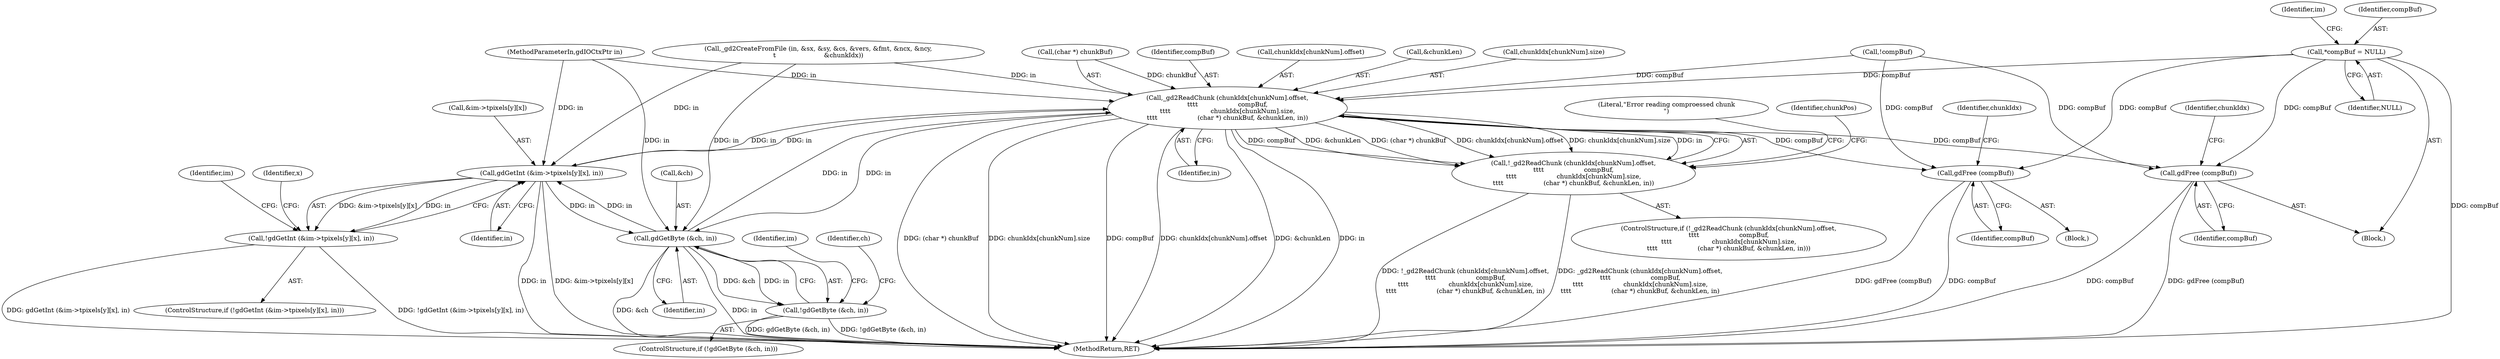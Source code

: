 digraph "0_libgd_fe9ed49dafa993e3af96b6a5a589efeea9bfb36f@pointer" {
"1000168" [label="(Call,*compBuf = NULL)"];
"1000337" [label="(Call,_gd2ReadChunk (chunkIdx[chunkNum].offset,\n\t\t\t\t                    compBuf,\n\t\t\t\t                    chunkIdx[chunkNum].size,\n\t\t\t\t                    (char *) chunkBuf, &chunkLen, in))"];
"1000336" [label="(Call,!_gd2ReadChunk (chunkIdx[chunkNum].offset,\n\t\t\t\t                    compBuf,\n\t\t\t\t                    chunkIdx[chunkNum].size,\n\t\t\t\t                    (char *) chunkBuf, &chunkLen, in))"];
"1000417" [label="(Call,gdGetInt (&im->tpixels[y][x], in))"];
"1000416" [label="(Call,!gdGetInt (&im->tpixels[y][x], in))"];
"1000442" [label="(Call,gdGetByte (&ch, in))"];
"1000441" [label="(Call,!gdGetByte (&ch, in))"];
"1000546" [label="(Call,gdFree (compBuf))"];
"1000566" [label="(Call,gdFree (compBuf))"];
"1000432" [label="(Identifier,im)"];
"1000361" [label="(Identifier,chunkPos)"];
"1000443" [label="(Call,&ch)"];
"1000349" [label="(Call,(char *) chunkBuf)"];
"1000567" [label="(Identifier,compBuf)"];
"1000122" [label="(MethodParameterIn,gdIOCtxPtr in)"];
"1000440" [label="(ControlStructure,if (!gdGetByte (&ch, in)))"];
"1000442" [label="(Call,gdGetByte (&ch, in))"];
"1000408" [label="(Identifier,x)"];
"1000415" [label="(ControlStructure,if (!gdGetInt (&im->tpixels[y][x], in)))"];
"1000448" [label="(Identifier,ch)"];
"1000566" [label="(Call,gdFree (compBuf))"];
"1000270" [label="(Call,!compBuf)"];
"1000441" [label="(Call,!gdGetByte (&ch, in))"];
"1000358" [label="(Literal,\"Error reading comproessed chunk\n\")"];
"1000170" [label="(Identifier,NULL)"];
"1000335" [label="(ControlStructure,if (!_gd2ReadChunk (chunkIdx[chunkNum].offset,\n\t\t\t\t                    compBuf,\n\t\t\t\t                    chunkIdx[chunkNum].size,\n\t\t\t\t                    (char *) chunkBuf, &chunkLen, in)))"];
"1000343" [label="(Identifier,compBuf)"];
"1000336" [label="(Call,!_gd2ReadChunk (chunkIdx[chunkNum].offset,\n\t\t\t\t                    compBuf,\n\t\t\t\t                    chunkIdx[chunkNum].size,\n\t\t\t\t                    (char *) chunkBuf, &chunkLen, in))"];
"1000417" [label="(Call,gdGetInt (&im->tpixels[y][x], in))"];
"1000418" [label="(Call,&im->tpixels[y][x])"];
"1000575" [label="(MethodReturn,RET)"];
"1000565" [label="(Block,)"];
"1000337" [label="(Call,_gd2ReadChunk (chunkIdx[chunkNum].offset,\n\t\t\t\t                    compBuf,\n\t\t\t\t                    chunkIdx[chunkNum].size,\n\t\t\t\t                    (char *) chunkBuf, &chunkLen, in))"];
"1000546" [label="(Call,gdFree (compBuf))"];
"1000454" [label="(Identifier,im)"];
"1000416" [label="(Call,!gdGetInt (&im->tpixels[y][x], in))"];
"1000547" [label="(Identifier,compBuf)"];
"1000338" [label="(Call,chunkIdx[chunkNum].offset)"];
"1000173" [label="(Identifier,im)"];
"1000123" [label="(Block,)"];
"1000352" [label="(Call,&chunkLen)"];
"1000426" [label="(Identifier,in)"];
"1000549" [label="(Identifier,chunkIdx)"];
"1000354" [label="(Identifier,in)"];
"1000445" [label="(Identifier,in)"];
"1000169" [label="(Identifier,compBuf)"];
"1000344" [label="(Call,chunkIdx[chunkNum].size)"];
"1000168" [label="(Call,*compBuf = NULL)"];
"1000569" [label="(Identifier,chunkIdx)"];
"1000174" [label="(Call,_gd2CreateFromFile (in, &sx, &sy, &cs, &vers, &fmt, &ncx, &ncy,\n\t                        &chunkIdx))"];
"1000168" -> "1000123"  [label="AST: "];
"1000168" -> "1000170"  [label="CFG: "];
"1000169" -> "1000168"  [label="AST: "];
"1000170" -> "1000168"  [label="AST: "];
"1000173" -> "1000168"  [label="CFG: "];
"1000168" -> "1000575"  [label="DDG: compBuf"];
"1000168" -> "1000337"  [label="DDG: compBuf"];
"1000168" -> "1000546"  [label="DDG: compBuf"];
"1000168" -> "1000566"  [label="DDG: compBuf"];
"1000337" -> "1000336"  [label="AST: "];
"1000337" -> "1000354"  [label="CFG: "];
"1000338" -> "1000337"  [label="AST: "];
"1000343" -> "1000337"  [label="AST: "];
"1000344" -> "1000337"  [label="AST: "];
"1000349" -> "1000337"  [label="AST: "];
"1000352" -> "1000337"  [label="AST: "];
"1000354" -> "1000337"  [label="AST: "];
"1000336" -> "1000337"  [label="CFG: "];
"1000337" -> "1000575"  [label="DDG: (char *) chunkBuf"];
"1000337" -> "1000575"  [label="DDG: chunkIdx[chunkNum].size"];
"1000337" -> "1000575"  [label="DDG: compBuf"];
"1000337" -> "1000575"  [label="DDG: chunkIdx[chunkNum].offset"];
"1000337" -> "1000575"  [label="DDG: &chunkLen"];
"1000337" -> "1000575"  [label="DDG: in"];
"1000337" -> "1000336"  [label="DDG: compBuf"];
"1000337" -> "1000336"  [label="DDG: &chunkLen"];
"1000337" -> "1000336"  [label="DDG: (char *) chunkBuf"];
"1000337" -> "1000336"  [label="DDG: chunkIdx[chunkNum].offset"];
"1000337" -> "1000336"  [label="DDG: chunkIdx[chunkNum].size"];
"1000337" -> "1000336"  [label="DDG: in"];
"1000270" -> "1000337"  [label="DDG: compBuf"];
"1000349" -> "1000337"  [label="DDG: chunkBuf"];
"1000417" -> "1000337"  [label="DDG: in"];
"1000442" -> "1000337"  [label="DDG: in"];
"1000174" -> "1000337"  [label="DDG: in"];
"1000122" -> "1000337"  [label="DDG: in"];
"1000337" -> "1000417"  [label="DDG: in"];
"1000337" -> "1000442"  [label="DDG: in"];
"1000337" -> "1000546"  [label="DDG: compBuf"];
"1000337" -> "1000566"  [label="DDG: compBuf"];
"1000336" -> "1000335"  [label="AST: "];
"1000358" -> "1000336"  [label="CFG: "];
"1000361" -> "1000336"  [label="CFG: "];
"1000336" -> "1000575"  [label="DDG: !_gd2ReadChunk (chunkIdx[chunkNum].offset,\n\t\t\t\t                    compBuf,\n\t\t\t\t                    chunkIdx[chunkNum].size,\n\t\t\t\t                    (char *) chunkBuf, &chunkLen, in)"];
"1000336" -> "1000575"  [label="DDG: _gd2ReadChunk (chunkIdx[chunkNum].offset,\n\t\t\t\t                    compBuf,\n\t\t\t\t                    chunkIdx[chunkNum].size,\n\t\t\t\t                    (char *) chunkBuf, &chunkLen, in)"];
"1000417" -> "1000416"  [label="AST: "];
"1000417" -> "1000426"  [label="CFG: "];
"1000418" -> "1000417"  [label="AST: "];
"1000426" -> "1000417"  [label="AST: "];
"1000416" -> "1000417"  [label="CFG: "];
"1000417" -> "1000575"  [label="DDG: in"];
"1000417" -> "1000575"  [label="DDG: &im->tpixels[y][x]"];
"1000417" -> "1000416"  [label="DDG: &im->tpixels[y][x]"];
"1000417" -> "1000416"  [label="DDG: in"];
"1000442" -> "1000417"  [label="DDG: in"];
"1000174" -> "1000417"  [label="DDG: in"];
"1000122" -> "1000417"  [label="DDG: in"];
"1000417" -> "1000442"  [label="DDG: in"];
"1000416" -> "1000415"  [label="AST: "];
"1000432" -> "1000416"  [label="CFG: "];
"1000408" -> "1000416"  [label="CFG: "];
"1000416" -> "1000575"  [label="DDG: !gdGetInt (&im->tpixels[y][x], in)"];
"1000416" -> "1000575"  [label="DDG: gdGetInt (&im->tpixels[y][x], in)"];
"1000442" -> "1000441"  [label="AST: "];
"1000442" -> "1000445"  [label="CFG: "];
"1000443" -> "1000442"  [label="AST: "];
"1000445" -> "1000442"  [label="AST: "];
"1000441" -> "1000442"  [label="CFG: "];
"1000442" -> "1000575"  [label="DDG: &ch"];
"1000442" -> "1000575"  [label="DDG: in"];
"1000442" -> "1000441"  [label="DDG: &ch"];
"1000442" -> "1000441"  [label="DDG: in"];
"1000174" -> "1000442"  [label="DDG: in"];
"1000122" -> "1000442"  [label="DDG: in"];
"1000441" -> "1000440"  [label="AST: "];
"1000448" -> "1000441"  [label="CFG: "];
"1000454" -> "1000441"  [label="CFG: "];
"1000441" -> "1000575"  [label="DDG: gdGetByte (&ch, in)"];
"1000441" -> "1000575"  [label="DDG: !gdGetByte (&ch, in)"];
"1000546" -> "1000123"  [label="AST: "];
"1000546" -> "1000547"  [label="CFG: "];
"1000547" -> "1000546"  [label="AST: "];
"1000549" -> "1000546"  [label="CFG: "];
"1000546" -> "1000575"  [label="DDG: gdFree (compBuf)"];
"1000546" -> "1000575"  [label="DDG: compBuf"];
"1000270" -> "1000546"  [label="DDG: compBuf"];
"1000566" -> "1000565"  [label="AST: "];
"1000566" -> "1000567"  [label="CFG: "];
"1000567" -> "1000566"  [label="AST: "];
"1000569" -> "1000566"  [label="CFG: "];
"1000566" -> "1000575"  [label="DDG: gdFree (compBuf)"];
"1000566" -> "1000575"  [label="DDG: compBuf"];
"1000270" -> "1000566"  [label="DDG: compBuf"];
}
